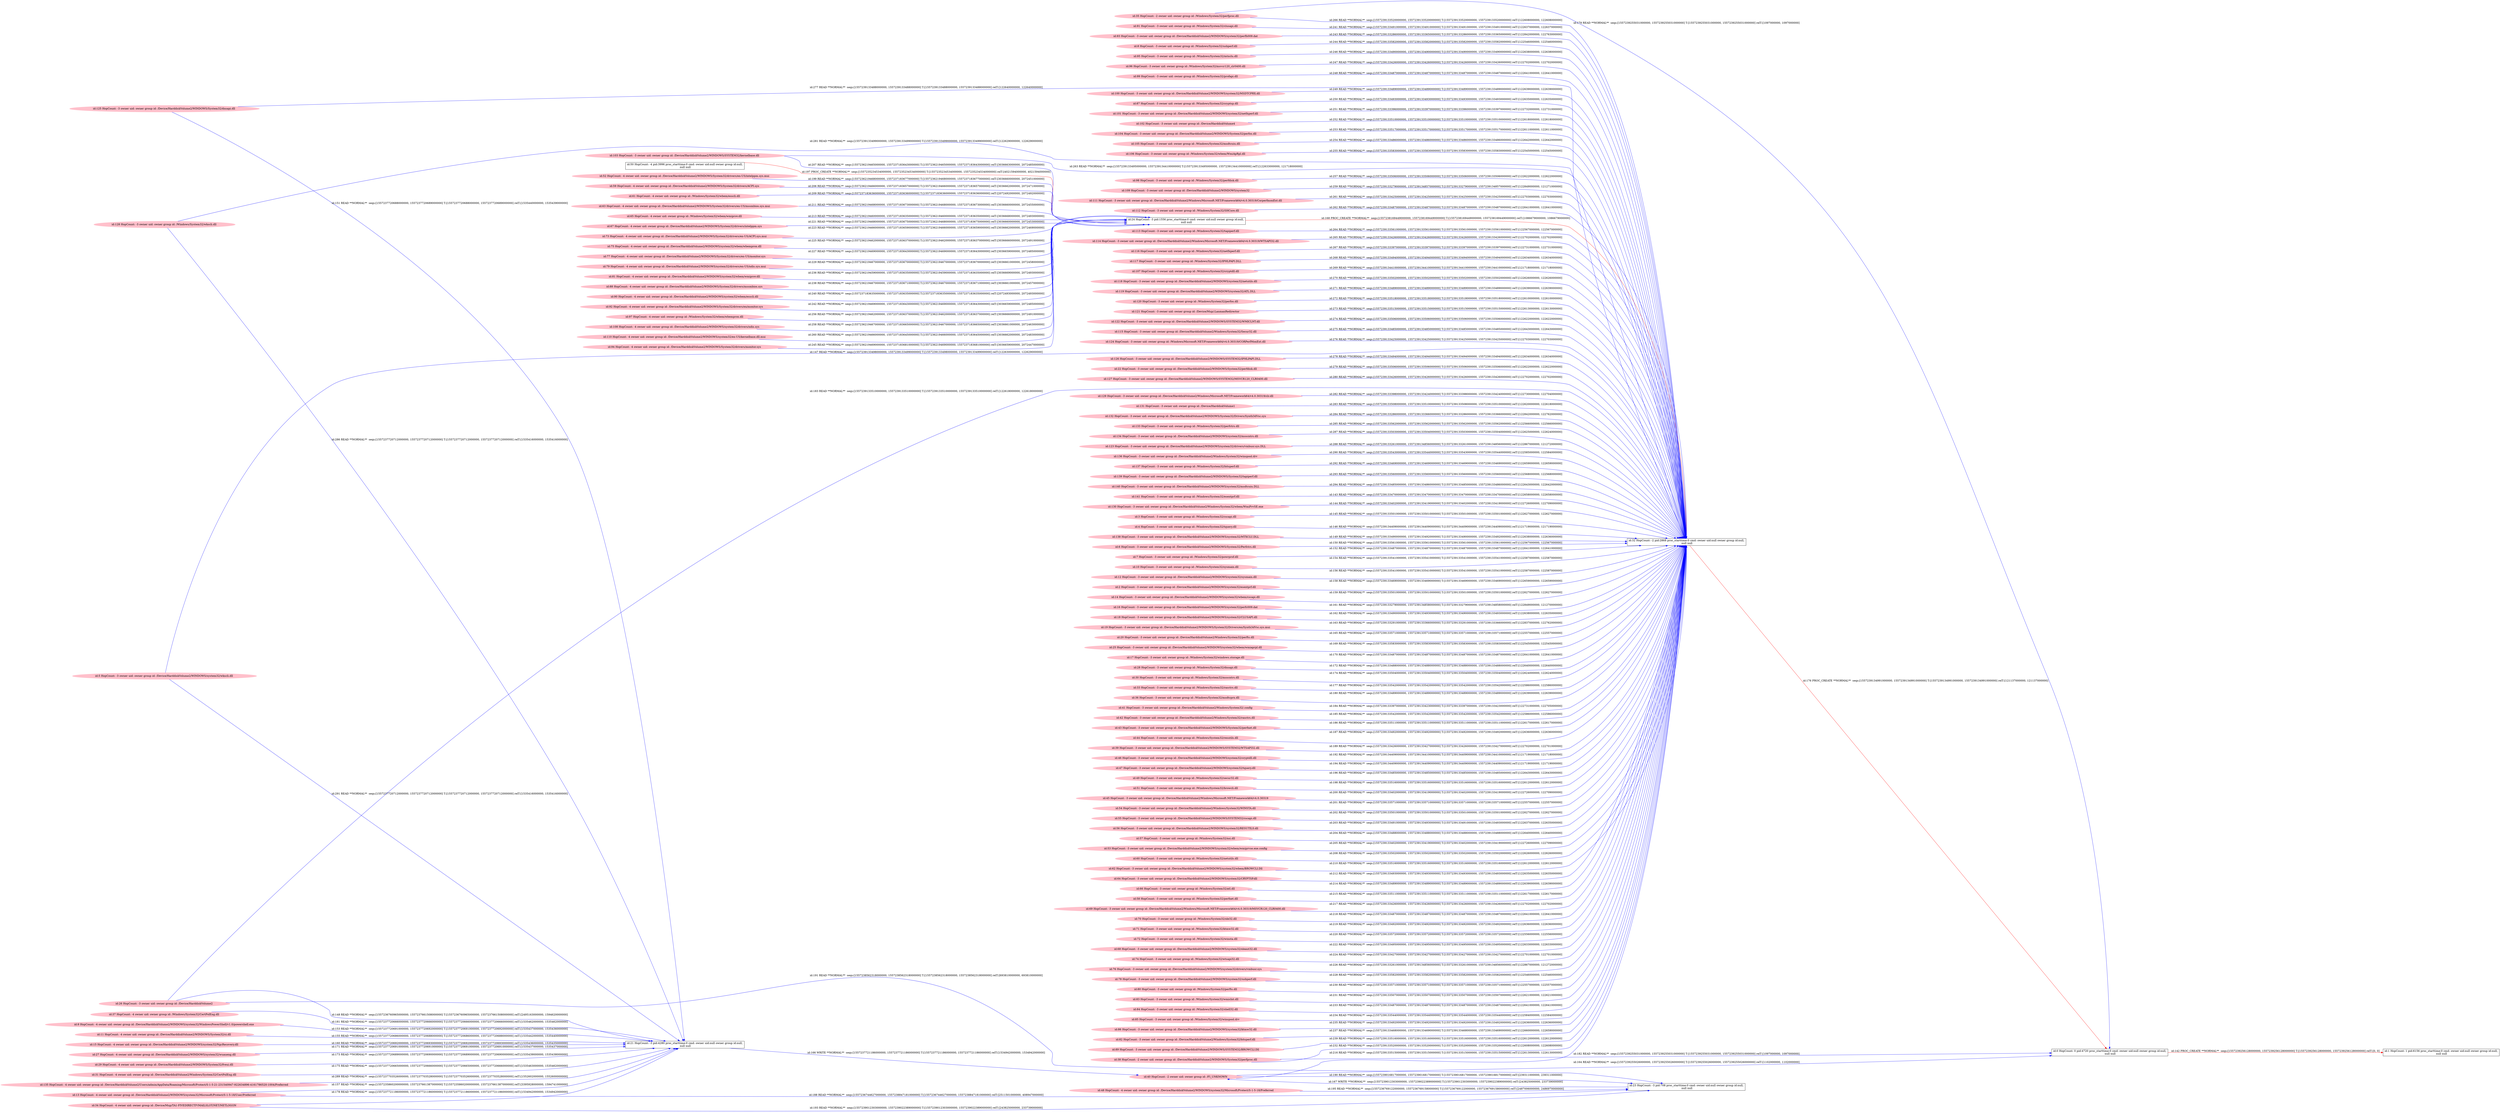 digraph  {
rankdir=LR
"97"[color=pink,label="id:97 HopCount: -4 owner uid: owner group id: /Windows/System32/wbem/wbemprox.dll ", shape=oval,style=filled];
"24"[color=black,label="id:24 HopCount: -3 pid:1556 proc_starttime:0 cmd: owner uid:null owner group id:null,\n null null", shape=box,style=solid];
"97" -> "24" [id=256,__obj="READ"color=blue,label="id:256 READ **NORMAL**  seqs:[1557236219462000000, 1557237183637000000] T:[1557236219462000000, 1557237183637000000] relT:[3036666000000, 2072491000000]",style=solid];
"98"[color=pink,label="id:98 HopCount: -3 owner uid: owner group id: /Windows/System32/perfdisk.dll ", shape=oval,style=filled];
"32"[color=black,label="id:32 HopCount: -2 pid:2868 proc_starttime:0 cmd: owner uid:null owner group id:null,\n null null", shape=box,style=solid];
"98" -> "32" [id=257,__obj="READ"color=blue,label="id:257 READ **NORMAL**  seqs:[1557239133506000000, 1557239133506000000] T:[1557239133506000000, 1557239133506000000] relT:[122622000000, 122622000000]",style=solid];
"108"[color=pink,label="id:108 HopCount: -4 owner uid: owner group id: /Device/HarddiskVolume2/WINDOWS/system32/drivers/ndis.sys ", shape=oval,style=filled];
"108" -> "24" [id=258,__obj="READ"color=blue,label="id:258 READ **NORMAL**  seqs:[1557236219467000000, 1557237183665000000] T:[1557236219467000000, 1557237183665000000] relT:[3036661000000, 2072463000000]",style=solid];
"109"[color=pink,label="id:109 HopCount: -3 owner uid: owner group id: /Device/HarddiskVolume2/WINDOWS/system32 ", shape=oval,style=filled];
"109" -> "32" [id=259,__obj="READ"color=blue,label="id:259 READ **NORMAL**  seqs:[1557239133279000000, 1557239134857000000] T:[1557239133279000000, 1557239134857000000] relT:[122849000000, 121271000000]",style=solid];
"110"[color=pink,label="id:110 HopCount: -4 owner uid: owner group id: /Device/HarddiskVolume2/WINDOWS/system32/en-US/kernelbase.dll.mui ", shape=oval,style=filled];
"110" -> "24" [id=260,__obj="READ"color=blue,label="id:260 READ **NORMAL**  seqs:[1557236219466000000, 1557237183645000000] T:[1557236219466000000, 1557237183645000000] relT:[3036662000000, 2072483000000]",style=solid];
"111"[color=pink,label="id:111 HopCount: -3 owner uid: owner group id: /Device/HarddiskVolume2/Windows/Microsoft.NET/Framework64/v4.0.30319/CorperfmonExt.dll ", shape=oval,style=filled];
"111" -> "32" [id=261,__obj="READ"color=blue,label="id:261 READ **NORMAL**  seqs:[1557239133425000000, 1557239133425000000] T:[1557239133425000000, 1557239133425000000] relT:[122703000000, 122703000000]",style=solid];
"112"[color=pink,label="id:112 HopCount: -3 owner uid: owner group id: /Windows/System32/SHCore.dll ", shape=oval,style=filled];
"112" -> "32" [id=262,__obj="READ"color=blue,label="id:262 READ **NORMAL**  seqs:[1557239133487000000, 1557239133487000000] T:[1557239133487000000, 1557239133487000000] relT:[122641000000, 122641000000]",style=solid];
"103"[color=pink,label="id:103 HopCount: -3 owner uid: owner group id: /Device/HarddiskVolume2/WINDOWS/SYSTEM32/kernelbase.dll ", shape=oval,style=filled];
"103" -> "32" [id=263,__obj="READ"color=blue,label="id:263 READ **NORMAL**  seqs:[1557239133495000000, 1557239134410000000] T:[1557239133495000000, 1557239134410000000] relT:[122633000000, 121718000000]",style=solid];
"113"[color=pink,label="id:113 HopCount: -3 owner uid: owner group id: /Windows/System32/tapiperf.dll ", shape=oval,style=filled];
"113" -> "32" [id=264,__obj="READ"color=blue,label="id:264 READ **NORMAL**  seqs:[1557239133561000000, 1557239133561000000] T:[1557239133561000000, 1557239133561000000] relT:[122567000000, 122567000000]",style=solid];
"114"[color=pink,label="id:114 HopCount: -3 owner uid: owner group id: /Device/HarddiskVolume2/Windows/Microsoft.NET/Framework64/v4.0.30319/WTSAPI32.dll ", shape=oval,style=filled];
"114" -> "32" [id=265,__obj="READ"color=blue,label="id:265 READ **NORMAL**  seqs:[1557239133426000000, 1557239133426000000] T:[1557239133426000000, 1557239133426000000] relT:[122702000000, 122702000000]",style=solid];
"35"[color=pink,label="id:35 HopCount: -2 owner uid: owner group id: /Windows/System32/perfproc.dll ", shape=oval,style=filled];
"35" -> "32" [id=266,__obj="READ"color=blue,label="id:266 READ **NORMAL**  seqs:[1557239133520000000, 1557239133520000000] T:[1557239133520000000, 1557239133520000000] relT:[122608000000, 122608000000]",style=solid];
"116"[color=pink,label="id:116 HopCount: -3 owner uid: owner group id: /Windows/System32/netfxperf.dll ", shape=oval,style=filled];
"116" -> "32" [id=267,__obj="READ"color=blue,label="id:267 READ **NORMAL**  seqs:[1557239133397000000, 1557239133397000000] T:[1557239133397000000, 1557239133397000000] relT:[122731000000, 122731000000]",style=solid];
"117"[color=pink,label="id:117 HopCount: -3 owner uid: owner group id: /Windows/System32/IPHLPAPI.DLL ", shape=oval,style=filled];
"117" -> "32" [id=268,__obj="READ"color=blue,label="id:268 READ **NORMAL**  seqs:[1557239133494000000, 1557239133494000000] T:[1557239133494000000, 1557239133494000000] relT:[122634000000, 122634000000]",style=solid];
"107"[color=pink,label="id:107 HopCount: -3 owner uid: owner group id: /Windows/System32/cryptdll.dll ", shape=oval,style=filled];
"107" -> "32" [id=269,__obj="READ"color=blue,label="id:269 READ **NORMAL**  seqs:[1557239134410000000, 1557239134410000000] T:[1557239134410000000, 1557239134410000000] relT:[121718000000, 121718000000]",style=solid];
"118"[color=pink,label="id:118 HopCount: -3 owner uid: owner group id: /Device/HarddiskVolume2/WINDOWS/system32/netutils.dll ", shape=oval,style=filled];
"118" -> "32" [id=270,__obj="READ"color=blue,label="id:270 READ **NORMAL**  seqs:[1557239133502000000, 1557239133502000000] T:[1557239133502000000, 1557239133502000000] relT:[122626000000, 122626000000]",style=solid];
"119"[color=pink,label="id:119 HopCount: -3 owner uid: owner group id: /Device/HarddiskVolume2/WINDOWS/system32/ATL.DLL ", shape=oval,style=filled];
"119" -> "32" [id=271,__obj="READ"color=blue,label="id:271 READ **NORMAL**  seqs:[1557239133489000000, 1557239133489000000] T:[1557239133489000000, 1557239133489000000] relT:[122639000000, 122639000000]",style=solid];
"120"[color=pink,label="id:120 HopCount: -3 owner uid: owner group id: /Windows/System32/perfos.dll ", shape=oval,style=filled];
"120" -> "32" [id=272,__obj="READ"color=blue,label="id:272 READ **NORMAL**  seqs:[1557239133518000000, 1557239133518000000] T:[1557239133518000000, 1557239133518000000] relT:[122610000000, 122610000000]",style=solid];
"121"[color=pink,label="id:121 HopCount: -3 owner uid: owner group id: /Device/Mup/;LanmanRedirector ", shape=oval,style=filled];
"121" -> "32" [id=273,__obj="READ"color=blue,label="id:273 READ **NORMAL**  seqs:[1557239133515000000, 1557239133515000000] T:[1557239133515000000, 1557239133515000000] relT:[122613000000, 122613000000]",style=solid];
"122"[color=pink,label="id:122 HopCount: -3 owner uid: owner group id: /Device/HarddiskVolume2/WINDOWS/SYSTEM32/WMICLNT.dll ", shape=oval,style=filled];
"122" -> "32" [id=274,__obj="READ"color=blue,label="id:274 READ **NORMAL**  seqs:[1557239133506000000, 1557239133506000000] T:[1557239133506000000, 1557239133506000000] relT:[122622000000, 122622000000]",style=solid];
"115"[color=pink,label="id:115 HopCount: -3 owner uid: owner group id: /Device/HarddiskVolume2/Windows/System32/Secur32.dll ", shape=oval,style=filled];
"115" -> "32" [id=275,__obj="READ"color=blue,label="id:275 READ **NORMAL**  seqs:[1557239133485000000, 1557239133485000000] T:[1557239133485000000, 1557239133485000000] relT:[122643000000, 122643000000]",style=solid];
"124"[color=pink,label="id:124 HopCount: -3 owner uid: owner group id: /Windows/Microsoft.NET/Framework64/v4.0.30319/CORPerfMonExt.dll ", shape=oval,style=filled];
"124" -> "32" [id=276,__obj="READ"color=blue,label="id:276 READ **NORMAL**  seqs:[1557239133425000000, 1557239133425000000] T:[1557239133425000000, 1557239133425000000] relT:[122703000000, 122703000000]",style=solid];
"125"[color=pink,label="id:125 HopCount: -3 owner uid: owner group id: /Device/HarddiskVolume2/WINDOWS/System32/dnsapi.dll ", shape=oval,style=filled];
"125" -> "32" [id=277,__obj="READ"color=blue,label="id:277 READ **NORMAL**  seqs:[1557239133488000000, 1557239133488000000] T:[1557239133488000000, 1557239133488000000] relT:[122640000000, 122640000000]",style=solid];
"126"[color=pink,label="id:126 HopCount: -3 owner uid: owner group id: /Device/HarddiskVolume2/WINDOWS/SYSTEM32/IPHLPAPI.DLL ", shape=oval,style=filled];
"126" -> "32" [id=278,__obj="READ"color=blue,label="id:278 READ **NORMAL**  seqs:[1557239133494000000, 1557239133494000000] T:[1557239133494000000, 1557239133494000000] relT:[122634000000, 122634000000]",style=solid];
"22"[color=pink,label="id:22 HopCount: -3 owner uid: owner group id: /Device/HarddiskVolume2/WINDOWS/System32/perfdisk.dll ", shape=oval,style=filled];
"22" -> "32" [id=279,__obj="READ"color=blue,label="id:279 READ **NORMAL**  seqs:[1557239133506000000, 1557239133506000000] T:[1557239133506000000, 1557239133506000000] relT:[122622000000, 122622000000]",style=solid];
"127"[color=pink,label="id:127 HopCount: -3 owner uid: owner group id: /Device/HarddiskVolume2/WINDOWS/SYSTEM32/MSVCR120_CLR0400.dll ", shape=oval,style=filled];
"127" -> "32" [id=280,__obj="READ"color=blue,label="id:280 READ **NORMAL**  seqs:[1557239133426000000, 1557239133426000000] T:[1557239133426000000, 1557239133426000000] relT:[122702000000, 122702000000]",style=solid];
"128"[color=pink,label="id:128 HopCount: -3 owner uid: owner group id: /Windows/System32/wkscli.dll ", shape=oval,style=filled];
"128" -> "32" [id=281,__obj="READ"color=blue,label="id:281 READ **NORMAL**  seqs:[1557239133499000000, 1557239133499000000] T:[1557239133499000000, 1557239133499000000] relT:[122629000000, 122629000000]",style=solid];
"129"[color=pink,label="id:129 HopCount: -3 owner uid: owner group id: /Device/HarddiskVolume2/Windows/Microsoft.NET/Framework64/v4.0.30319/clr.dll ", shape=oval,style=filled];
"129" -> "32" [id=282,__obj="READ"color=blue,label="id:282 READ **NORMAL**  seqs:[1557239133398000000, 1557239133424000000] T:[1557239133398000000, 1557239133424000000] relT:[122730000000, 122704000000]",style=solid];
"131"[color=pink,label="id:131 HopCount: -3 owner uid: owner group id: /Device/HarddiskVolume1 ", shape=oval,style=filled];
"131" -> "32" [id=283,__obj="READ"color=blue,label="id:283 READ **NORMAL**  seqs:[1557239133508000000, 1557239133510000000] T:[1557239133508000000, 1557239133510000000] relT:[122620000000, 122618000000]",style=solid];
"132"[color=pink,label="id:132 HopCount: -3 owner uid: owner group id: /Device/HarddiskVolume2/WINDOWS/System32/Drivers/Synth3dVsc.sys ", shape=oval,style=filled];
"132" -> "32" [id=284,__obj="READ"color=blue,label="id:284 READ **NORMAL**  seqs:[1557239133286000000, 1557239133366000000] T:[1557239133286000000, 1557239133366000000] relT:[122842000000, 122762000000]",style=solid];
"133"[color=pink,label="id:133 HopCount: -3 owner uid: owner group id: /Windows/System32/perfctrs.dll ", shape=oval,style=filled];
"133" -> "32" [id=285,__obj="READ"color=blue,label="id:285 READ **NORMAL**  seqs:[1557239133562000000, 1557239133562000000] T:[1557239133562000000, 1557239133562000000] relT:[122566000000, 122566000000]",style=solid];
"21"[color=black,label="id:21 HopCount: -3 pid:4280 proc_starttime:0 cmd: owner uid:null owner group id:null,\n null null", shape=box,style=solid];
"128" -> "21" [id=286,__obj="READ"color=blue,label="id:286 READ **NORMAL**  seqs:[1557237720712000000, 1557237720712000000] T:[1557237720712000000, 1557237720712000000] relT:[1535416000000, 1535416000000]",style=solid];
"134"[color=pink,label="id:134 HopCount: -3 owner uid: owner group id: /Device/HarddiskVolume2/WINDOWS/system32/msscntrs.dll ", shape=oval,style=filled];
"134" -> "32" [id=287,__obj="READ"color=blue,label="id:287 READ **NORMAL**  seqs:[1557239133503000000, 1557239133504000000] T:[1557239133503000000, 1557239133504000000] relT:[122625000000, 122624000000]",style=solid];
"123"[color=pink,label="id:123 HopCount: -3 owner uid: owner group id: /Device/HarddiskVolume2/WINDOWS/system32/drivers/vmbusr.sys.DLL ", shape=oval,style=filled];
"123" -> "32" [id=288,__obj="READ"color=blue,label="id:288 READ **NORMAL**  seqs:[1557239133261000000, 1557239134856000000] T:[1557239133261000000, 1557239134856000000] relT:[122867000000, 121272000000]",style=solid];
"135"[color=pink,label="id:135 HopCount: -4 owner uid: owner group id: /Device/HarddiskVolume2/Users/admin/AppData/Roaming/Microsoft/Protect/S-1-5-21-231540947-922634896-4161786520-1004/Preferred ", shape=oval,style=filled];
"135" -> "21" [id=289,__obj="READ"color=blue,label="id:289 READ **NORMAL**  seqs:[1557237703526000000, 1557237703528000000] T:[1557237703526000000, 1557237703528000000] relT:[1552602000000, 1552600000000]",style=solid];
"136"[color=pink,label="id:136 HopCount: -3 owner uid: owner group id: /Device/HarddiskVolume2/Windows/System32/winspool.drv ", shape=oval,style=filled];
"136" -> "32" [id=290,__obj="READ"color=blue,label="id:290 READ **NORMAL**  seqs:[1557239133543000000, 1557239133544000000] T:[1557239133543000000, 1557239133544000000] relT:[122585000000, 122584000000]",style=solid];
"5"[color=pink,label="id:5 HopCount: -3 owner uid: owner group id: /Device/HarddiskVolume2/WINDOWS/system32/wkscli.dll ", shape=oval,style=filled];
"5" -> "21" [id=291,__obj="READ"color=blue,label="id:291 READ **NORMAL**  seqs:[1557237720712000000, 1557237720712000000] T:[1557237720712000000, 1557237720712000000] relT:[1535416000000, 1535416000000]",style=solid];
"137"[color=pink,label="id:137 HopCount: -3 owner uid: owner group id: /Windows/System32/bitsperf.dll ", shape=oval,style=filled];
"137" -> "32" [id=292,__obj="READ"color=blue,label="id:292 READ **NORMAL**  seqs:[1557239133469000000, 1557239133469000000] T:[1557239133469000000, 1557239133469000000] relT:[122659000000, 122659000000]",style=solid];
"139"[color=pink,label="id:139 HopCount: -3 owner uid: owner group id: /Device/HarddiskVolume2/WINDOWS/System32/tapiperf.dll ", shape=oval,style=filled];
"139" -> "32" [id=293,__obj="READ"color=blue,label="id:293 READ **NORMAL**  seqs:[1557239133560000000, 1557239133560000000] T:[1557239133560000000, 1557239133560000000] relT:[122568000000, 122568000000]",style=solid];
"140"[color=pink,label="id:140 HopCount: -3 owner uid: owner group id: /Device/HarddiskVolume2/WINDOWS/system32/msdtcuiu.DLL ", shape=oval,style=filled];
"140" -> "32" [id=294,__obj="READ"color=blue,label="id:294 READ **NORMAL**  seqs:[1557239133485000000, 1557239133486000000] T:[1557239133485000000, 1557239133486000000] relT:[122643000000, 122642000000]",style=solid];
"0"[color=black,label="id:0 HopCount: 0 pid:4720 proc_starttime:0 cmd: owner uid:null owner group id:null,\n null null", shape=box,style=solid];
"1"[color=black,label="id:1 HopCount: 1 pid:6156 proc_starttime:0 cmd: owner uid:null owner group id:null,\n null null", shape=box,style=solid];
"0" -> "1" [id=142,__obj="PROC_CREATE"color=red,label="id:142 PROC_CREATE **NORMAL**  seqs:[1557239256128000000, 1557239256128000000] T:[1557239256128000000, 1557239256128000000] relT:[0, 0]",style=solid];
"141"[color=pink,label="id:141 HopCount: -3 owner uid: owner group id: /Windows/System32/esentprf.dll ", shape=oval,style=filled];
"141" -> "32" [id=143,__obj="READ"color=blue,label="id:143 READ **NORMAL**  seqs:[1557239133470000000, 1557239133470000000] T:[1557239133470000000, 1557239133470000000] relT:[122658000000, 122658000000]",style=solid];
"130"[color=pink,label="id:130 HopCount: -3 owner uid: owner group id: /Device/HarddiskVolume2/Windows/System32/wbem/WmiPrvSE.exe ", shape=oval,style=filled];
"130" -> "32" [id=144,__obj="READ"color=blue,label="id:144 READ **NORMAL**  seqs:[1557239133402000000, 1557239133419000000] T:[1557239133402000000, 1557239133419000000] relT:[122726000000, 122709000000]",style=solid];
"3"[color=pink,label="id:3 HopCount: -3 owner uid: owner group id: /Windows/System32/cscapi.dll ", shape=oval,style=filled];
"3" -> "32" [id=145,__obj="READ"color=blue,label="id:145 READ **NORMAL**  seqs:[1557239133501000000, 1557239133501000000] T:[1557239133501000000, 1557239133501000000] relT:[122627000000, 122627000000]",style=solid];
"4"[color=pink,label="id:4 HopCount: -3 owner uid: owner group id: /Windows/System32/tquery.dll ", shape=oval,style=filled];
"4" -> "32" [id=146,__obj="READ"color=blue,label="id:146 READ **NORMAL**  seqs:[1557239134409000000, 1557239134409000000] T:[1557239134409000000, 1557239134409000000] relT:[121719000000, 121719000000]",style=solid];
"5" -> "32" [id=147,__obj="READ"color=blue,label="id:147 READ **NORMAL**  seqs:[1557239133498000000, 1557239133499000000] T:[1557239133498000000, 1557239133499000000] relT:[122630000000, 122629000000]",style=solid];
"26"[color=pink,label="id:26 HopCount: -3 owner uid: owner group id: /Device/HarddiskVolume2 ", shape=oval,style=filled];
"26" -> "21" [id=148,__obj="READ"color=blue,label="id:148 READ **NORMAL**  seqs:[1557236760965000000, 1557237661508000000] T:[1557236760965000000, 1557237661508000000] relT:[2495163000000, 1594620000000]",style=solid];
"138"[color=pink,label="id:138 HopCount: -3 owner uid: owner group id: /Device/HarddiskVolume2/WINDOWS/system32/MTXCLU.DLL ", shape=oval,style=filled];
"138" -> "32" [id=149,__obj="READ"color=blue,label="id:149 READ **NORMAL**  seqs:[1557239133490000000, 1557239133492000000] T:[1557239133490000000, 1557239133492000000] relT:[122638000000, 122636000000]",style=solid];
"6"[color=pink,label="id:6 HopCount: -3 owner uid: owner group id: /Device/HarddiskVolume2/WINDOWS/System32/Perfctrs.dll ", shape=oval,style=filled];
"6" -> "32" [id=150,__obj="READ"color=blue,label="id:150 READ **NORMAL**  seqs:[1557239133561000000, 1557239133561000000] T:[1557239133561000000, 1557239133561000000] relT:[122567000000, 122567000000]",style=solid];
"125" -> "21" [id=151,__obj="READ"color=blue,label="id:151 READ **NORMAL**  seqs:[1557237720688000000, 1557237720689000000] T:[1557237720688000000, 1557237720689000000] relT:[1535440000000, 1535439000000]",style=solid];
"7"[color=pink,label="id:7 HopCount: -3 owner uid: owner group id: /Windows/System32/powrprof.dll ", shape=oval,style=filled];
"7" -> "32" [id=152,__obj="READ"color=blue,label="id:152 READ **NORMAL**  seqs:[1557239133487000000, 1557239133487000000] T:[1557239133487000000, 1557239133487000000] relT:[122641000000, 122641000000]",style=solid];
"9"[color=pink,label="id:9 HopCount: -4 owner uid: owner group id: /Device/HarddiskVolume2/WINDOWS/system32/WindowsPowerShell/v1.0/powershell.exe ", shape=oval,style=filled];
"9" -> "21" [id=153,__obj="READ"color=blue,label="id:153 READ **NORMAL**  seqs:[1557237720691000000, 1557237720692000000] T:[1557237720691000000, 1557237720692000000] relT:[1535437000000, 1535436000000]",style=solid];
"10"[color=pink,label="id:10 HopCount: -3 owner uid: owner group id: /Windows/System32/sysmain.dll ", shape=oval,style=filled];
"10" -> "32" [id=154,__obj="READ"color=blue,label="id:154 READ **NORMAL**  seqs:[1557239133541000000, 1557239133541000000] T:[1557239133541000000, 1557239133541000000] relT:[122587000000, 122587000000]",style=solid];
"11"[color=pink,label="id:11 HopCount: -4 owner uid: owner group id: /Device/HarddiskVolume2/WINDOWS/System32/ci.dll ", shape=oval,style=filled];
"11" -> "21" [id=155,__obj="READ"color=blue,label="id:155 READ **NORMAL**  seqs:[1557237720686000000, 1557237720688000000] T:[1557237720686000000, 1557237720688000000] relT:[1535442000000, 1535440000000]",style=solid];
"12"[color=pink,label="id:12 HopCount: -3 owner uid: owner group id: /Device/HarddiskVolume2/WINDOWS/system32/sysmain.dll ", shape=oval,style=filled];
"12" -> "32" [id=156,__obj="READ"color=blue,label="id:156 READ **NORMAL**  seqs:[1557239133541000000, 1557239133541000000] T:[1557239133541000000, 1557239133541000000] relT:[122587000000, 122587000000]",style=solid];
"13"[color=pink,label="id:13 HopCount: -4 owner uid: owner group id: /Device/HarddiskVolume2/WINDOWS/system32/Microsoft/Protect/S-1-5-18/User/Preferred ", shape=oval,style=filled];
"13" -> "21" [id=157,__obj="READ"color=blue,label="id:157 READ **NORMAL**  seqs:[1557235860200000000, 1557237661387000000] T:[1557235860200000000, 1557237661387000000] relT:[3395928000000, 1594741000000]",style=solid];
"2"[color=pink,label="id:2 HopCount: -3 owner uid: owner group id: /Device/HarddiskVolume2/WINDOWS/system32/esentprf.dll ", shape=oval,style=filled];
"2" -> "32" [id=158,__obj="READ"color=blue,label="id:158 READ **NORMAL**  seqs:[1557239133469000000, 1557239133469000000] T:[1557239133469000000, 1557239133469000000] relT:[122659000000, 122659000000]",style=solid];
"14"[color=pink,label="id:14 HopCount: -3 owner uid: owner group id: /Device/HarddiskVolume2/WINDOWS/system32/wbem/cscapi.dll ", shape=oval,style=filled];
"14" -> "32" [id=159,__obj="READ"color=blue,label="id:159 READ **NORMAL**  seqs:[1557239133501000000, 1557239133501000000] T:[1557239133501000000, 1557239133501000000] relT:[122627000000, 122627000000]",style=solid];
"15"[color=pink,label="id:15 HopCount: -4 owner uid: owner group id: /Device/HarddiskVolume2/WINDOWS/system32/NgcRecovery.dll ", shape=oval,style=filled];
"15" -> "21" [id=160,__obj="READ"color=blue,label="id:160 READ **NORMAL**  seqs:[1557237720692000000, 1557237720693000000] T:[1557237720692000000, 1557237720693000000] relT:[1535436000000, 1535435000000]",style=solid];
"16"[color=pink,label="id:16 HopCount: -3 owner uid: owner group id: /Device/HarddiskVolume2/WINDOWS/system32/perfc009.dat ", shape=oval,style=filled];
"16" -> "32" [id=161,__obj="READ"color=blue,label="id:161 READ **NORMAL**  seqs:[1557239133279000000, 1557239134858000000] T:[1557239133279000000, 1557239134858000000] relT:[122849000000, 121270000000]",style=solid];
"18"[color=pink,label="id:18 HopCount: -3 owner uid: owner group id: /Device/HarddiskVolume2/WINDOWS/system32/CLUSAPI.dll ", shape=oval,style=filled];
"18" -> "32" [id=162,__obj="READ"color=blue,label="id:162 READ **NORMAL**  seqs:[1557239133490000000, 1557239133493000000] T:[1557239133490000000, 1557239133493000000] relT:[122638000000, 122635000000]",style=solid];
"19"[color=pink,label="id:19 HopCount: -3 owner uid: owner group id: /Device/HarddiskVolume2/WINDOWS/System32/Drivers/en/Synth3dVsc.sys.mui ", shape=oval,style=filled];
"19" -> "32" [id=163,__obj="READ"color=blue,label="id:163 READ **NORMAL**  seqs:[1557239133291000000, 1557239133366000000] T:[1557239133291000000, 1557239133366000000] relT:[122837000000, 122762000000]",style=solid];
"40"[color=pink,label="id:40 HopCount: -2 owner uid: owner group id: /FI_UNKNOWN ", shape=oval,style=filled];
"40" -> "0" [id=164,__obj="READ"color=blue,label="id:164 READ **NORMAL**  seqs:[1557239255026000000, 1557239255026000000] T:[1557239255026000000, 1557239255026000000] relT:[1102000000, 1102000000]",style=solid];
"20"[color=pink,label="id:20 HopCount: -3 owner uid: owner group id: /Device/HarddiskVolume2/Windows/System32/perfts.dll ", shape=oval,style=filled];
"20" -> "32" [id=165,__obj="READ"color=blue,label="id:165 READ **NORMAL**  seqs:[1557239133571000000, 1557239133571000000] T:[1557239133571000000, 1557239133571000000] relT:[122557000000, 122557000000]",style=solid];
"21" -> "40" [id=166,__obj="WRITE"color=blue,label="id:166 WRITE **NORMAL**  seqs:[1557237721186000000, 1557237721186000000] T:[1557237721186000000, 1557237721186000000] relT:[1534942000000, 1534942000000]",style=solid];
"23"[color=black,label="id:23 HopCount: -3 pid:708 proc_starttime:0 cmd: owner uid:null owner group id:null,\n null null", shape=box,style=solid];
"23" -> "40" [id=167,__obj="WRITE"color=blue,label="id:167 WRITE **NORMAL**  seqs:[1557239012303000000, 1557239022389000000] T:[1557239012303000000, 1557239022389000000] relT:[243825000000, 233739000000]",style=solid];
"24" -> "32" [id=168,__obj="PROC_CREATE"color=red,label="id:168 PROC_CREATE **NORMAL**  seqs:[1557238169449000000, 1557238169449000000] T:[1557238169449000000, 1557238169449000000] relT:[1086679000000, 1086679000000]",style=solid];
"25"[color=pink,label="id:25 HopCount: -3 owner uid: owner group id: /Device/HarddiskVolume2/WINDOWS/system32/wbem/wmiaprpl.dll ", shape=oval,style=filled];
"25" -> "32" [id=169,__obj="READ"color=blue,label="id:169 READ **NORMAL**  seqs:[1557239133583000000, 1557239133583000000] T:[1557239133583000000, 1557239133583000000] relT:[122545000000, 122545000000]",style=solid];
"17"[color=pink,label="id:17 HopCount: -3 owner uid: owner group id: /Windows/System32/windows.storage.dll ", shape=oval,style=filled];
"17" -> "32" [id=170,__obj="READ"color=blue,label="id:170 READ **NORMAL**  seqs:[1557239133487000000, 1557239133487000000] T:[1557239133487000000, 1557239133487000000] relT:[122641000000, 122641000000]",style=solid];
"27"[color=pink,label="id:27 HopCount: -4 owner uid: owner group id: /Device/HarddiskVolume2/WINDOWS/system32/wuaueng.dll ", shape=oval,style=filled];
"27" -> "21" [id=171,__obj="READ"color=blue,label="id:171 READ **NORMAL**  seqs:[1557237720691000000, 1557237720691000000] T:[1557237720691000000, 1557237720691000000] relT:[1535437000000, 1535437000000]",style=solid];
"28"[color=pink,label="id:28 HopCount: -3 owner uid: owner group id: /Windows/System32/dnsapi.dll ", shape=oval,style=filled];
"28" -> "32" [id=172,__obj="READ"color=blue,label="id:172 READ **NORMAL**  seqs:[1557239133488000000, 1557239133488000000] T:[1557239133488000000, 1557239133488000000] relT:[122640000000, 122640000000]",style=solid];
"29"[color=pink,label="id:29 HopCount: -4 owner uid: owner group id: /Device/HarddiskVolume2/WINDOWS/System32/fveui.dll ", shape=oval,style=filled];
"29" -> "21" [id=173,__obj="READ"color=blue,label="id:173 READ **NORMAL**  seqs:[1557237720689000000, 1557237720690000000] T:[1557237720689000000, 1557237720690000000] relT:[1535439000000, 1535438000000]",style=solid];
"30"[color=pink,label="id:30 HopCount: -3 owner uid: owner group id: /Windows/System32/msscntrs.dll ", shape=oval,style=filled];
"30" -> "32" [id=174,__obj="READ"color=blue,label="id:174 READ **NORMAL**  seqs:[1557239133504000000, 1557239133504000000] T:[1557239133504000000, 1557239133504000000] relT:[122624000000, 122624000000]",style=solid];
"31"[color=pink,label="id:31 HopCount: -4 owner uid: owner group id: /Device/HarddiskVolume2/Windows/System32/CertPolEng.dll ", shape=oval,style=filled];
"31" -> "21" [id=175,__obj="READ"color=blue,label="id:175 READ **NORMAL**  seqs:[1557237720665000000, 1557237720666000000] T:[1557237720665000000, 1557237720666000000] relT:[1535463000000, 1535462000000]",style=solid];
"32" -> "0" [id=176,__obj="PROC_CREATE"color=red,label="id:176 PROC_CREATE **NORMAL**  seqs:[1557239134991000000, 1557239134991000000] T:[1557239134991000000, 1557239134991000000] relT:[121137000000, 121137000000]",style=solid];
"33"[color=pink,label="id:33 HopCount: -3 owner uid: owner group id: /Windows/System32/rasctrs.dll ", shape=oval,style=filled];
"33" -> "32" [id=177,__obj="READ"color=blue,label="id:177 READ **NORMAL**  seqs:[1557239133542000000, 1557239133542000000] T:[1557239133542000000, 1557239133542000000] relT:[122586000000, 122586000000]",style=solid];
"34"[color=pink,label="id:34 HopCount: -4 owner uid: owner group id: /Device/Mup/TA1-FIVEDIRECTI*/MAILSLOT/NET/NETLOGON ", shape=oval,style=filled];
"34" -> "21" [id=178,__obj="READ"color=blue,label="id:178 READ **NORMAL**  seqs:[1557237721186000000, 1557237721186000000] T:[1557237721186000000, 1557237721186000000] relT:[1534942000000, 1534942000000]",style=solid];
"35" -> "0" [id=179,__obj="READ"color=blue,label="id:179 READ **NORMAL**  seqs:[1557239255031000000, 1557239255031000000] T:[1557239255031000000, 1557239255031000000] relT:[1097000000, 1097000000]",style=solid];
"36"[color=pink,label="id:36 HopCount: -3 owner uid: owner group id: /Windows/System32/msdtcprx.dll ", shape=oval,style=filled];
"36" -> "32" [id=180,__obj="READ"color=blue,label="id:180 READ **NORMAL**  seqs:[1557239133489000000, 1557239133489000000] T:[1557239133489000000, 1557239133489000000] relT:[122639000000, 122639000000]",style=solid];
"37"[color=pink,label="id:37 HopCount: -4 owner uid: owner group id: /Windows/System32/CertPolEng.dll ", shape=oval,style=filled];
"37" -> "21" [id=181,__obj="READ"color=blue,label="id:181 READ **NORMAL**  seqs:[1557237720666000000, 1557237720666000000] T:[1557237720666000000, 1557237720666000000] relT:[1535462000000, 1535462000000]",style=solid];
"38"[color=pink,label="id:38 HopCount: -2 owner uid: owner group id: /Device/HarddiskVolume2/WINDOWS/System32/perfproc.dll ", shape=oval,style=filled];
"38" -> "0" [id=182,__obj="READ"color=blue,label="id:182 READ **NORMAL**  seqs:[1557239255031000000, 1557239255031000000] T:[1557239255031000000, 1557239255031000000] relT:[1097000000, 1097000000]",style=solid];
"26" -> "32" [id=183,__obj="READ"color=blue,label="id:183 READ **NORMAL**  seqs:[1557239133510000000, 1557239133510000000] T:[1557239133510000000, 1557239133510000000] relT:[122618000000, 122618000000]",style=solid];
"41"[color=pink,label="id:41 HopCount: -3 owner uid: owner group id: /Device/HarddiskVolume2/Windows/System32/.config ", shape=oval,style=filled];
"41" -> "32" [id=184,__obj="READ"color=blue,label="id:184 READ **NORMAL**  seqs:[1557239133397000000, 1557239133423000000] T:[1557239133397000000, 1557239133423000000] relT:[122731000000, 122705000000]",style=solid];
"42"[color=pink,label="id:42 HopCount: -3 owner uid: owner group id: /Device/HarddiskVolume2/Windows/System32/rasctrs.dll ", shape=oval,style=filled];
"42" -> "32" [id=185,__obj="READ"color=blue,label="id:185 READ **NORMAL**  seqs:[1557239133542000000, 1557239133542000000] T:[1557239133542000000, 1557239133542000000] relT:[122586000000, 122586000000]",style=solid];
"43"[color=pink,label="id:43 HopCount: -3 owner uid: owner group id: /Device/HarddiskVolume2/WINDOWS/System32/perfnet.dll ", shape=oval,style=filled];
"43" -> "32" [id=186,__obj="READ"color=blue,label="id:186 READ **NORMAL**  seqs:[1557239133511000000, 1557239133511000000] T:[1557239133511000000, 1557239133511000000] relT:[122617000000, 122617000000]",style=solid];
"44"[color=pink,label="id:44 HopCount: -3 owner uid: owner group id: /Windows/System32/resutils.dll ", shape=oval,style=filled];
"44" -> "32" [id=187,__obj="READ"color=blue,label="id:187 READ **NORMAL**  seqs:[1557239133492000000, 1557239133492000000] T:[1557239133492000000, 1557239133492000000] relT:[122636000000, 122636000000]",style=solid];
"13" -> "23" [id=188,__obj="READ"color=blue,label="id:188 READ **NORMAL**  seqs:[1557236744627000000, 1557238847181000000] T:[1557236744627000000, 1557238847181000000] relT:[2511501000000, 408947000000]",style=solid];
"39"[color=pink,label="id:39 HopCount: -3 owner uid: owner group id: /Device/HarddiskVolume2/WINDOWS/SYSTEM32/WTSAPI32.dll ", shape=oval,style=filled];
"39" -> "32" [id=189,__obj="READ"color=blue,label="id:189 READ **NORMAL**  seqs:[1557239133426000000, 1557239133427000000] T:[1557239133426000000, 1557239133427000000] relT:[122702000000, 122701000000]",style=solid];
"40" -> "23" [id=190,__obj="READ"color=blue,label="id:190 READ **NORMAL**  seqs:[1557239016817000000, 1557239016817000000] T:[1557239016817000000, 1557239016817000000] relT:[239311000000, 239311000000]",style=solid];
"26" -> "23" [id=191,__obj="READ"color=blue,label="id:191 READ **NORMAL**  seqs:[1557238562318000000, 1557238562318000000] T:[1557238562318000000, 1557238562318000000] relT:[693810000000, 693810000000]",style=solid];
"46"[color=pink,label="id:46 HopCount: -3 owner uid: owner group id: /Device/HarddiskVolume2/WINDOWS/system32/cryptdll.dll ", shape=oval,style=filled];
"46" -> "32" [id=192,__obj="READ"color=blue,label="id:192 READ **NORMAL**  seqs:[1557239134409000000, 1557239134410000000] T:[1557239134409000000, 1557239134410000000] relT:[121719000000, 121718000000]",style=solid];
"34" -> "23" [id=193,__obj="READ"color=blue,label="id:193 READ **NORMAL**  seqs:[1557239012303000000, 1557239022389000000] T:[1557239012303000000, 1557239022389000000] relT:[243825000000, 233739000000]",style=solid];
"47"[color=pink,label="id:47 HopCount: -3 owner uid: owner group id: /Device/HarddiskVolume2/WINDOWS/system32/tquery.dll ", shape=oval,style=filled];
"47" -> "32" [id=194,__obj="READ"color=blue,label="id:194 READ **NORMAL**  seqs:[1557239134409000000, 1557239134409000000] T:[1557239134409000000, 1557239134409000000] relT:[121719000000, 121719000000]",style=solid];
"48"[color=pink,label="id:48 HopCount: -4 owner uid: owner group id: /Device/HarddiskVolume2/WINDOWS/system32/Microsoft/Protect/S-1-5-18/Preferred ", shape=oval,style=filled];
"48" -> "23" [id=195,__obj="READ"color=blue,label="id:195 READ **NORMAL**  seqs:[1557236769122000000, 1557236769158000000] T:[1557236769122000000, 1557236769158000000] relT:[2487006000000, 2486970000000]",style=solid];
"49"[color=pink,label="id:49 HopCount: -3 owner uid: owner group id: /Windows/System32/secur32.dll ", shape=oval,style=filled];
"49" -> "32" [id=196,__obj="READ"color=blue,label="id:196 READ **NORMAL**  seqs:[1557239133485000000, 1557239133485000000] T:[1557239133485000000, 1557239133485000000] relT:[122643000000, 122643000000]",style=solid];
"50"[color=black,label="id:50 HopCount: -4 pid:3996 proc_starttime:0 cmd: owner uid:null owner group id:null,\n null null", shape=box,style=solid];
"50" -> "24" [id=197,__obj="PROC_CREATE"color=red,label="id:197 PROC_CREATE **NORMAL**  seqs:[1557235234534000000, 1557235234534000000] T:[1557235234534000000, 1557235234534000000] relT:[4021594000000, 4021594000000]",style=solid];
"51"[color=pink,label="id:51 HopCount: -3 owner uid: owner group id: /Windows/System32/browcli.dll ", shape=oval,style=filled];
"51" -> "32" [id=198,__obj="READ"color=blue,label="id:198 READ **NORMAL**  seqs:[1557239133516000000, 1557239133516000000] T:[1557239133516000000, 1557239133516000000] relT:[122612000000, 122612000000]",style=solid];
"52"[color=pink,label="id:52 HopCount: -4 owner uid: owner group id: /Device/HarddiskVolume2/WINDOWS/System32/drivers/en-US/intelppm.sys.mui ", shape=oval,style=filled];
"52" -> "24" [id=199,__obj="READ"color=blue,label="id:199 READ **NORMAL**  seqs:[1557236219468000000, 1557237183677000000] T:[1557236219468000000, 1557237183677000000] relT:[3036660000000, 2072451000000]",style=solid];
"45"[color=pink,label="id:45 HopCount: -3 owner uid: owner group id: /Device/HarddiskVolume2/Windows/Microsoft.NET/Framework64/v4.0.30319 ", shape=oval,style=filled];
"45" -> "32" [id=200,__obj="READ"color=blue,label="id:200 READ **NORMAL**  seqs:[1557239133402000000, 1557239133419000000] T:[1557239133402000000, 1557239133419000000] relT:[122726000000, 122709000000]",style=solid];
"54"[color=pink,label="id:54 HopCount: -3 owner uid: owner group id: /Device/HarddiskVolume2/Windows/System32/WINSTA.dll ", shape=oval,style=filled];
"54" -> "32" [id=201,__obj="READ"color=blue,label="id:201 READ **NORMAL**  seqs:[1557239133571000000, 1557239133571000000] T:[1557239133571000000, 1557239133571000000] relT:[122557000000, 122557000000]",style=solid];
"55"[color=pink,label="id:55 HopCount: -3 owner uid: owner group id: /Device/HarddiskVolume2/WINDOWS/SYSTEM32/cscapi.dll ", shape=oval,style=filled];
"55" -> "32" [id=202,__obj="READ"color=blue,label="id:202 READ **NORMAL**  seqs:[1557239133501000000, 1557239133501000000] T:[1557239133501000000, 1557239133501000000] relT:[122627000000, 122627000000]",style=solid];
"56"[color=pink,label="id:56 HopCount: -3 owner uid: owner group id: /Device/HarddiskVolume2/WINDOWS/system32/RESUTILS.dll ", shape=oval,style=filled];
"56" -> "32" [id=203,__obj="READ"color=blue,label="id:203 READ **NORMAL**  seqs:[1557239133491000000, 1557239133493000000] T:[1557239133491000000, 1557239133493000000] relT:[122637000000, 122635000000]",style=solid];
"57"[color=pink,label="id:57 HopCount: -3 owner uid: owner group id: /Windows/System32/nsi.dll ", shape=oval,style=filled];
"57" -> "32" [id=204,__obj="READ"color=blue,label="id:204 READ **NORMAL**  seqs:[1557239133488000000, 1557239133488000000] T:[1557239133488000000, 1557239133488000000] relT:[122640000000, 122640000000]",style=solid];
"53"[color=pink,label="id:53 HopCount: -3 owner uid: owner group id: /Device/HarddiskVolume2/WINDOWS/system32/wbem/wmiprvse.exe.config ", shape=oval,style=filled];
"53" -> "32" [id=205,__obj="READ"color=blue,label="id:205 READ **NORMAL**  seqs:[1557239133402000000, 1557239133419000000] T:[1557239133402000000, 1557239133419000000] relT:[122726000000, 122709000000]",style=solid];
"59"[color=pink,label="id:59 HopCount: -4 owner uid: owner group id: /Device/HarddiskVolume2/WINDOWS/System32/drivers/ACPI.sys ", shape=oval,style=filled];
"59" -> "24" [id=206,__obj="READ"color=blue,label="id:206 READ **NORMAL**  seqs:[1557236219466000000, 1557237183657000000] T:[1557236219466000000, 1557237183657000000] relT:[3036662000000, 2072471000000]",style=solid];
"103" -> "24" [id=207,__obj="READ"color=blue,label="id:207 READ **NORMAL**  seqs:[1557236219465000000, 1557237183643000000] T:[1557236219465000000, 1557237183643000000] relT:[3036663000000, 2072485000000]",style=solid];
"60"[color=pink,label="id:60 HopCount: -3 owner uid: owner group id: /Windows/System32/netutils.dll ", shape=oval,style=filled];
"60" -> "32" [id=208,__obj="READ"color=blue,label="id:208 READ **NORMAL**  seqs:[1557239133502000000, 1557239133502000000] T:[1557239133502000000, 1557239133502000000] relT:[122626000000, 122626000000]",style=solid];
"61"[color=pink,label="id:61 HopCount: -4 owner uid: owner group id: /Windows/System32/wbem/esscli.dll ", shape=oval,style=filled];
"61" -> "24" [id=209,__obj="READ"color=blue,label="id:209 READ **NORMAL**  seqs:[1557237183636000000, 1557237183636000000] T:[1557237183636000000, 1557237183636000000] relT:[2072492000000, 2072492000000]",style=solid];
"62"[color=pink,label="id:62 HopCount: -3 owner uid: owner group id: /Device/HarddiskVolume2/WINDOWS/system32/wbem/BROWCLI.Dll ", shape=oval,style=filled];
"62" -> "32" [id=210,__obj="READ"color=blue,label="id:210 READ **NORMAL**  seqs:[1557239133516000000, 1557239133516000000] T:[1557239133516000000, 1557239133516000000] relT:[122612000000, 122612000000]",style=solid];
"63"[color=pink,label="id:63 HopCount: -4 owner uid: owner group id: /Device/HarddiskVolume2/WINDOWS/System32/drivers/en-US/mssmbios.sys.mui ", shape=oval,style=filled];
"63" -> "24" [id=211,__obj="READ"color=blue,label="id:211 READ **NORMAL**  seqs:[1557236219468000000, 1557237183673000000] T:[1557236219468000000, 1557237183673000000] relT:[3036660000000, 2072455000000]",style=solid];
"64"[color=pink,label="id:64 HopCount: -3 owner uid: owner group id: /Device/HarddiskVolume2/WINDOWS/system32/CRYPTSP.dll ", shape=oval,style=filled];
"64" -> "32" [id=212,__obj="READ"color=blue,label="id:212 READ **NORMAL**  seqs:[1557239133493000000, 1557239133493000000] T:[1557239133493000000, 1557239133493000000] relT:[122635000000, 122635000000]",style=solid];
"65"[color=pink,label="id:65 HopCount: -4 owner uid: owner group id: /Windows/System32/wbem/wmiprov.dll ", shape=oval,style=filled];
"65" -> "24" [id=213,__obj="READ"color=blue,label="id:213 READ **NORMAL**  seqs:[1557236219460000000, 1557237183635000000] T:[1557236219460000000, 1557237183635000000] relT:[3036668000000, 2072493000000]",style=solid];
"66"[color=pink,label="id:66 HopCount: -3 owner uid: owner group id: /Windows/System32/atl.dll ", shape=oval,style=filled];
"66" -> "32" [id=214,__obj="READ"color=blue,label="id:214 READ **NORMAL**  seqs:[1557239133489000000, 1557239133489000000] T:[1557239133489000000, 1557239133489000000] relT:[122639000000, 122639000000]",style=solid];
"58"[color=pink,label="id:58 HopCount: -3 owner uid: owner group id: /Windows/System32/perfnet.dll ", shape=oval,style=filled];
"58" -> "32" [id=215,__obj="READ"color=blue,label="id:215 READ **NORMAL**  seqs:[1557239133511000000, 1557239133511000000] T:[1557239133511000000, 1557239133511000000] relT:[122617000000, 122617000000]",style=solid];
"40" -> "32" [id=216,__obj="READ"color=blue,label="id:216 READ **NORMAL**  seqs:[1557239133515000000, 1557239133515000000] T:[1557239133515000000, 1557239133515000000] relT:[122613000000, 122613000000]",style=solid];
"69"[color=pink,label="id:69 HopCount: -3 owner uid: owner group id: /Device/HarddiskVolume2/Windows/Microsoft.NET/Framework64/v4.0.30319/MSVCR120_CLR0400.dll ", shape=oval,style=filled];
"69" -> "32" [id=217,__obj="READ"color=blue,label="id:217 READ **NORMAL**  seqs:[1557239133426000000, 1557239133426000000] T:[1557239133426000000, 1557239133426000000] relT:[122702000000, 122702000000]",style=solid];
"70"[color=pink,label="id:70 HopCount: -3 owner uid: owner group id: /Windows/System32/ole32.dll ", shape=oval,style=filled];
"70" -> "32" [id=218,__obj="READ"color=blue,label="id:218 READ **NORMAL**  seqs:[1557239133487000000, 1557239133487000000] T:[1557239133487000000, 1557239133487000000] relT:[122641000000, 122641000000]",style=solid];
"71"[color=pink,label="id:71 HopCount: -3 owner uid: owner group id: /Windows/System32/ktmw32.dll ", shape=oval,style=filled];
"71" -> "32" [id=219,__obj="READ"color=blue,label="id:219 READ **NORMAL**  seqs:[1557239133492000000, 1557239133492000000] T:[1557239133492000000, 1557239133492000000] relT:[122636000000, 122636000000]",style=solid];
"72"[color=pink,label="id:72 HopCount: -3 owner uid: owner group id: /Windows/System32/winsta.dll ", shape=oval,style=filled];
"72" -> "32" [id=220,__obj="READ"color=blue,label="id:220 READ **NORMAL**  seqs:[1557239133572000000, 1557239133572000000] T:[1557239133572000000, 1557239133572000000] relT:[122556000000, 122556000000]",style=solid];
"67"[color=pink,label="id:67 HopCount: -4 owner uid: owner group id: /Device/HarddiskVolume2/WINDOWS/System32/drivers/intelppm.sys ", shape=oval,style=filled];
"67" -> "24" [id=221,__obj="READ"color=blue,label="id:221 READ **NORMAL**  seqs:[1557236219468000000, 1557237183675000000] T:[1557236219468000000, 1557237183675000000] relT:[3036660000000, 2072453000000]",style=solid];
"68"[color=pink,label="id:68 HopCount: -3 owner uid: owner group id: /Device/HarddiskVolume2/WINDOWS/system32/oleaut32.dll ", shape=oval,style=filled];
"68" -> "32" [id=222,__obj="READ"color=blue,label="id:222 READ **NORMAL**  seqs:[1557239133495000000, 1557239133495000000] T:[1557239133495000000, 1557239133495000000] relT:[122633000000, 122633000000]",style=solid];
"73"[color=pink,label="id:73 HopCount: -4 owner uid: owner group id: /Device/HarddiskVolume2/WINDOWS/System32/drivers/en-US/ACPI.sys.mui ", shape=oval,style=filled];
"73" -> "24" [id=223,__obj="READ"color=blue,label="id:223 READ **NORMAL**  seqs:[1557236219466000000, 1557237183659000000] T:[1557236219466000000, 1557237183659000000] relT:[3036662000000, 2072469000000]",style=solid];
"74"[color=pink,label="id:74 HopCount: -3 owner uid: owner group id: /Windows/System32/wtsapi32.dll ", shape=oval,style=filled];
"74" -> "32" [id=224,__obj="READ"color=blue,label="id:224 READ **NORMAL**  seqs:[1557239133427000000, 1557239133427000000] T:[1557239133427000000, 1557239133427000000] relT:[122701000000, 122701000000]",style=solid];
"75"[color=pink,label="id:75 HopCount: -4 owner uid: owner group id: /Device/HarddiskVolume2/WINDOWS/system32/wbem/wbemprox.dll ", shape=oval,style=filled];
"75" -> "24" [id=225,__obj="READ"color=blue,label="id:225 READ **NORMAL**  seqs:[1557236219462000000, 1557237183637000000] T:[1557236219462000000, 1557237183637000000] relT:[3036666000000, 2072491000000]",style=solid];
"76"[color=pink,label="id:76 HopCount: -3 owner uid: owner group id: /Device/HarddiskVolume2/WINDOWS/system32/drivers/vmbusr.sys ", shape=oval,style=filled];
"76" -> "32" [id=226,__obj="READ"color=blue,label="id:226 READ **NORMAL**  seqs:[1557239133261000000, 1557239134856000000] T:[1557239133261000000, 1557239134856000000] relT:[122867000000, 121272000000]",style=solid];
"77"[color=pink,label="id:77 HopCount: -4 owner uid: owner group id: /Device/HarddiskVolume2/WINDOWS/System32/drivers/en-US/monitor.sys ", shape=oval,style=filled];
"77" -> "24" [id=227,__obj="READ"color=blue,label="id:227 READ **NORMAL**  seqs:[1557236219469000000, 1557237183643000000] T:[1557236219469000000, 1557237183643000000] relT:[3036659000000, 2072485000000]",style=solid];
"78"[color=pink,label="id:78 HopCount: -3 owner uid: owner group id: /Device/HarddiskVolume2/WINDOWS/system32/usbperf.dll ", shape=oval,style=filled];
"78" -> "32" [id=228,__obj="READ"color=blue,label="id:228 READ **NORMAL**  seqs:[1557239133582000000, 1557239133582000000] T:[1557239133582000000, 1557239133582000000] relT:[122546000000, 122546000000]",style=solid];
"79"[color=pink,label="id:79 HopCount: -4 owner uid: owner group id: /Device/HarddiskVolume2/WINDOWS/system32/drivers/en-US/ndis.sys.mui ", shape=oval,style=filled];
"79" -> "24" [id=229,__obj="READ"color=blue,label="id:229 READ **NORMAL**  seqs:[1557236219467000000, 1557237183670000000] T:[1557236219467000000, 1557237183670000000] relT:[3036661000000, 2072458000000]",style=solid];
"80"[color=pink,label="id:80 HopCount: -3 owner uid: owner group id: /Windows/System32/perfts.dll ", shape=oval,style=filled];
"80" -> "32" [id=230,__obj="READ"color=blue,label="id:230 READ **NORMAL**  seqs:[1557239133571000000, 1557239133571000000] T:[1557239133571000000, 1557239133571000000] relT:[122557000000, 122557000000]",style=solid];
"83"[color=pink,label="id:83 HopCount: -3 owner uid: owner group id: /Windows/System32/wmiclnt.dll ", shape=oval,style=filled];
"83" -> "32" [id=231,__obj="READ"color=blue,label="id:231 READ **NORMAL**  seqs:[1557239133507000000, 1557239133507000000] T:[1557239133507000000, 1557239133507000000] relT:[122621000000, 122621000000]",style=solid];
"38" -> "32" [id=232,__obj="READ"color=blue,label="id:232 READ **NORMAL**  seqs:[1557239133520000000, 1557239133520000000] T:[1557239133520000000, 1557239133520000000] relT:[122608000000, 122608000000]",style=solid];
"84"[color=pink,label="id:84 HopCount: -3 owner uid: owner group id: /Windows/System32/shell32.dll ", shape=oval,style=filled];
"84" -> "32" [id=233,__obj="READ"color=blue,label="id:233 READ **NORMAL**  seqs:[1557239133487000000, 1557239133487000000] T:[1557239133487000000, 1557239133487000000] relT:[122641000000, 122641000000]",style=solid];
"85"[color=pink,label="id:85 HopCount: -3 owner uid: owner group id: /Windows/System32/winspool.drv ", shape=oval,style=filled];
"85" -> "32" [id=234,__obj="READ"color=blue,label="id:234 READ **NORMAL**  seqs:[1557239133544000000, 1557239133544000000] T:[1557239133544000000, 1557239133544000000] relT:[122584000000, 122584000000]",style=solid];
"86"[color=pink,label="id:86 HopCount: -3 owner uid: owner group id: /Device/HarddiskVolume2/WINDOWS/system32/ktmw32.dll ", shape=oval,style=filled];
"86" -> "32" [id=235,__obj="READ"color=blue,label="id:235 READ **NORMAL**  seqs:[1557239133492000000, 1557239133492000000] T:[1557239133492000000, 1557239133492000000] relT:[122636000000, 122636000000]",style=solid];
"81"[color=pink,label="id:81 HopCount: -4 owner uid: owner group id: /Device/HarddiskVolume2/WINDOWS/system32/wbem/wmiprov.dll ", shape=oval,style=filled];
"81" -> "24" [id=236,__obj="READ"color=blue,label="id:236 READ **NORMAL**  seqs:[1557236219459000000, 1557237183635000000] T:[1557236219459000000, 1557237183635000000] relT:[3036669000000, 2072493000000]",style=solid];
"82"[color=pink,label="id:82 HopCount: -3 owner uid: owner group id: /Device/HarddiskVolume2/Windows/System32/bitsperf.dll ", shape=oval,style=filled];
"82" -> "32" [id=237,__obj="READ"color=blue,label="id:237 READ **NORMAL**  seqs:[1557239133468000000, 1557239133469000000] T:[1557239133468000000, 1557239133469000000] relT:[122660000000, 122659000000]",style=solid];
"88"[color=pink,label="id:88 HopCount: -4 owner uid: owner group id: /Device/HarddiskVolume2/WINDOWS/System32/drivers/mssmbios.sys ", shape=oval,style=filled];
"88" -> "24" [id=238,__obj="READ"color=blue,label="id:238 READ **NORMAL**  seqs:[1557236219467000000, 1557237183671000000] T:[1557236219467000000, 1557237183671000000] relT:[3036661000000, 2072457000000]",style=solid];
"89"[color=pink,label="id:89 HopCount: -3 owner uid: owner group id: /Device/HarddiskVolume2/WINDOWS/SYSTEM32/BROWCLI.Dll ", shape=oval,style=filled];
"89" -> "32" [id=239,__obj="READ"color=blue,label="id:239 READ **NORMAL**  seqs:[1557239133516000000, 1557239133516000000] T:[1557239133516000000, 1557239133516000000] relT:[122612000000, 122612000000]",style=solid];
"90"[color=pink,label="id:90 HopCount: -4 owner uid: owner group id: /Device/HarddiskVolume2/WINDOWS/system32/wbem/esscli.dll ", shape=oval,style=filled];
"90" -> "24" [id=240,__obj="READ"color=blue,label="id:240 READ **NORMAL**  seqs:[1557237183635000000, 1557237183635000000] T:[1557237183635000000, 1557237183635000000] relT:[2072493000000, 2072493000000]",style=solid];
"91"[color=pink,label="id:91 HopCount: -3 owner uid: owner group id: /Windows/System32/clusapi.dll ", shape=oval,style=filled];
"91" -> "32" [id=241,__obj="READ"color=blue,label="id:241 READ **NORMAL**  seqs:[1557239133491000000, 1557239133491000000] T:[1557239133491000000, 1557239133491000000] relT:[122637000000, 122637000000]",style=solid];
"92"[color=pink,label="id:92 HopCount: -4 owner uid: owner group id: /Device/HarddiskVolume2/WINDOWS/System32/drivers/en/monitor.sys ", shape=oval,style=filled];
"92" -> "24" [id=242,__obj="READ"color=blue,label="id:242 READ **NORMAL**  seqs:[1557236219469000000, 1557237183643000000] T:[1557236219469000000, 1557237183643000000] relT:[3036659000000, 2072485000000]",style=solid];
"93"[color=pink,label="id:93 HopCount: -3 owner uid: owner group id: /Device/HarddiskVolume2/WINDOWS/system32/perfh009.dat ", shape=oval,style=filled];
"93" -> "32" [id=243,__obj="READ"color=blue,label="id:243 READ **NORMAL**  seqs:[1557239133286000000, 1557239133365000000] T:[1557239133286000000, 1557239133365000000] relT:[122842000000, 122763000000]",style=solid];
"8"[color=pink,label="id:8 HopCount: -3 owner uid: owner group id: /Windows/System32/usbperf.dll ", shape=oval,style=filled];
"8" -> "32" [id=244,__obj="READ"color=blue,label="id:244 READ **NORMAL**  seqs:[1557239133582000000, 1557239133582000000] T:[1557239133582000000, 1557239133582000000] relT:[122546000000, 122546000000]",style=solid];
"94"[color=pink,label="id:94 HopCount: -4 owner uid: owner group id: /Device/HarddiskVolume2/WINDOWS/System32/drivers/monitor.sys ", shape=oval,style=filled];
"94" -> "24" [id=245,__obj="READ"color=blue,label="id:245 READ **NORMAL**  seqs:[1557236219469000000, 1557237183681000000] T:[1557236219469000000, 1557237183681000000] relT:[3036659000000, 2072447000000]",style=solid];
"95"[color=pink,label="id:95 HopCount: -3 owner uid: owner group id: /Windows/System32/mtxclu.dll ", shape=oval,style=filled];
"95" -> "32" [id=246,__obj="READ"color=blue,label="id:246 READ **NORMAL**  seqs:[1557239133490000000, 1557239133490000000] T:[1557239133490000000, 1557239133490000000] relT:[122638000000, 122638000000]",style=solid];
"96"[color=pink,label="id:96 HopCount: -3 owner uid: owner group id: /Windows/System32/msvcr120_clr0400.dll ", shape=oval,style=filled];
"96" -> "32" [id=247,__obj="READ"color=blue,label="id:247 READ **NORMAL**  seqs:[1557239133426000000, 1557239133426000000] T:[1557239133426000000, 1557239133426000000] relT:[122702000000, 122702000000]",style=solid];
"99"[color=pink,label="id:99 HopCount: -3 owner uid: owner group id: /Windows/System32/profapi.dll ", shape=oval,style=filled];
"99" -> "32" [id=248,__obj="READ"color=blue,label="id:248 READ **NORMAL**  seqs:[1557239133487000000, 1557239133487000000] T:[1557239133487000000, 1557239133487000000] relT:[122641000000, 122641000000]",style=solid];
"100"[color=pink,label="id:100 HopCount: -3 owner uid: owner group id: /Device/HarddiskVolume2/WINDOWS/system32/MSDTCPRX.dll ", shape=oval,style=filled];
"100" -> "32" [id=249,__obj="READ"color=blue,label="id:249 READ **NORMAL**  seqs:[1557239133489000000, 1557239133489000000] T:[1557239133489000000, 1557239133489000000] relT:[122639000000, 122639000000]",style=solid];
"87"[color=pink,label="id:87 HopCount: -3 owner uid: owner group id: /Windows/System32/cryptsp.dll ", shape=oval,style=filled];
"87" -> "32" [id=250,__obj="READ"color=blue,label="id:250 READ **NORMAL**  seqs:[1557239133493000000, 1557239133493000000] T:[1557239133493000000, 1557239133493000000] relT:[122635000000, 122635000000]",style=solid];
"101"[color=pink,label="id:101 HopCount: -3 owner uid: owner group id: /Device/HarddiskVolume2/WINDOWS/system32/netfxperf.dll ", shape=oval,style=filled];
"101" -> "32" [id=251,__obj="READ"color=blue,label="id:251 READ **NORMAL**  seqs:[1557239133396000000, 1557239133397000000] T:[1557239133396000000, 1557239133397000000] relT:[122732000000, 122731000000]",style=solid];
"102"[color=pink,label="id:102 HopCount: -3 owner uid: owner group id: /Device/HarddiskVolume4 ", shape=oval,style=filled];
"102" -> "32" [id=252,__obj="READ"color=blue,label="id:252 READ **NORMAL**  seqs:[1557239133510000000, 1557239133510000000] T:[1557239133510000000, 1557239133510000000] relT:[122618000000, 122618000000]",style=solid];
"104"[color=pink,label="id:104 HopCount: -3 owner uid: owner group id: /Device/HarddiskVolume2/WINDOWS/System32/perfos.dll ", shape=oval,style=filled];
"104" -> "32" [id=253,__obj="READ"color=blue,label="id:253 READ **NORMAL**  seqs:[1557239133517000000, 1557239133517000000] T:[1557239133517000000, 1557239133517000000] relT:[122611000000, 122611000000]",style=solid];
"105"[color=pink,label="id:105 HopCount: -3 owner uid: owner group id: /Windows/System32/msdtcuiu.dll ", shape=oval,style=filled];
"105" -> "32" [id=254,__obj="READ"color=blue,label="id:254 READ **NORMAL**  seqs:[1557239133486000000, 1557239133486000000] T:[1557239133486000000, 1557239133486000000] relT:[122642000000, 122642000000]",style=solid];
"106"[color=pink,label="id:106 HopCount: -3 owner uid: owner group id: /Windows/System32/wbem/WmiApRpl.dll ", shape=oval,style=filled];
"106" -> "32" [id=255,__obj="READ"color=blue,label="id:255 READ **NORMAL**  seqs:[1557239133583000000, 1557239133583000000] T:[1557239133583000000, 1557239133583000000] relT:[122545000000, 122545000000]",style=solid];
}